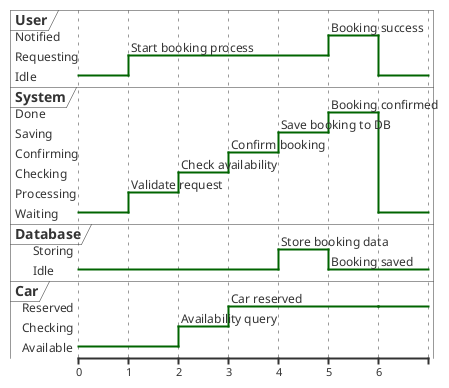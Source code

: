 @startuml
robust "User" as U
robust "System" as S
robust "Database" as DB
robust "Car" as C

@0
U is Idle
S is Waiting
DB is Idle
C is Available

@1
U is Requesting : Start booking process
S is Processing : Validate request

@2
S is Checking : Check availability
C is Checking : Availability query

@3
C is Reserved : Car reserved
S is Confirming : Confirm booking

@4
S is Saving : Save booking to DB
DB is Storing : Store booking data

@5
DB is Idle : Booking saved
S is Done : Booking confirmed
U is Notified : Booking success

@6
U is Idle
S is Waiting
C is Reserved
@enduml
